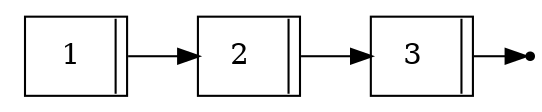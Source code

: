 # http://www.graphviz.org/content/cluster

digraph G {
    node [shape=none];
    s1 [label=<<TABLE CELLPADDING="0" CELLSPACING="0"><TR><TD WIDTH="42" HEIGHT="36" SIDES="R" PORT="l1">1</TD><TD BORDER="0" PORT="r1"> </TD></TR></TABLE>>];
    s2 [label=<<TABLE CELLPADDING="0" CELLSPACING="0"><TR><TD WIDTH="42" HEIGHT="36" SIDES="R" PORT="l2">2 </TD><TD BORDER="0" PORT="r2"> </TD></TR></TABLE>>];
    s3 [label=<<TABLE CELLPADDING="0" CELLSPACING="0"><TR><TD WIDTH="42" HEIGHT="36" SIDES="R" PORT="l3">3 </TD><TD BORDER="0" PORT="r3"> </TD></TR></TABLE>>];
    null [shape=point];
	s1:r1:e -> s2:l2:w;
	s2:r2:e -> s3:l3:w;
	s3:r3:e -> null:w
	{rank = same; s1; s2; s3; null}
}
